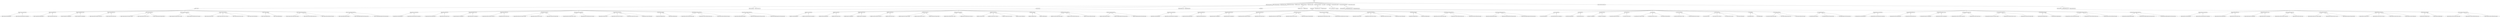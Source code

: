 digraph G { 
rankdir = BT 
"BatteryUsage_weight"[shape = box, style = rounded] 
AndRef0[shape = point] 
AndRef0->"BatteryUsage_LocationFinding"
"BatteryUsage_LocationFinding[GPS]"->AndRef0 [dir = none] 
AndRef1[shape = point] 
AndRef1->"BatteryUsage_LocationFinding"
"BatteryUsage_LocationFinding[radio triangulation]"->AndRef1 [dir = none] 
"BatteryUsage_LocationFinding"[shape = box, style = rounded] 
AndRef2[shape = point] 
AndRef2->"BatteryUsage_FileSharing"
"BatteryUsage_FileSharing[OpenIntent]"->AndRef2 [dir = none] 
AndRef3[shape = point] 
AndRef3->"BatteryUsage_FileSharing"
"BatteryUsage_FileSharing[In house]"->AndRef3 [dir = none] 
"BatteryUsage_FileSharing"[shape = box, style = rounded] 
AndRef4[shape = point] 
AndRef4->"BatteryUsage_ReportSyncing"
"BatteryUsage_ReportSyncing[Explicit]"->AndRef4 [dir = none] 
AndRef5[shape = point] 
AndRef5->"BatteryUsage_ReportSyncing"
"BatteryUsage_ReportSyncing[Implicit]"->AndRef5 [dir = none] 
"BatteryUsage_ReportSyncing"[shape = box, style = rounded] 
AndRef6[shape = point] 
AndRef6->"BatteryUsage_ChatProtocol"
"BatteryUsage_ChatProtocol[XMPP (Open Fire)]"->AndRef6 [dir = none] 
AndRef7[shape = point] 
AndRef7->"BatteryUsage_ChatProtocol"
"BatteryUsage_ChatProtocol[In house]"->AndRef7 [dir = none] 
"BatteryUsage_ChatProtocol"[shape = box, style = rounded] 
AndRef8[shape = point] 
AndRef8->"BatteryUsage_MapAccess"
"BatteryUsage_MapAccess[On Demand (Google)]"->AndRef8 [dir = none] 
AndRef9[shape = point] 
AndRef9->"BatteryUsage_MapAccess"
"BatteryUsage_MapAccess[Cache on server]"->AndRef9 [dir = none] 
AndRef10[shape = point] 
AndRef10->"BatteryUsage_MapAccess"
"BatteryUsage_MapAccess[Preloaded (ESRI)]"->AndRef10 [dir = none] 
"BatteryUsage_MapAccess"[shape = box, style = rounded] 
AndRef11[shape = point] 
AndRef11->"BatteryUsage_HardwarePlatform"
"BatteryUsage_HardwarePlatform[Nexus I (HTC)]"->AndRef11 [dir = none] 
AndRef12[shape = point] 
AndRef12->"BatteryUsage_HardwarePlatform"
"BatteryUsage_HardwarePlatform[Droid (Motorola)]"->AndRef12 [dir = none] 
"BatteryUsage_HardwarePlatform"[shape = box, style = rounded] 
AndRef13[shape = point] 
AndRef13->"BatteryUsage_Connectivity"
"BatteryUsage_Connectivity[Wifi]"->AndRef13 [dir = none] 
AndRef14[shape = point] 
AndRef14->"BatteryUsage_Connectivity"
"BatteryUsage_Connectivity[3G on Nexus I]"->AndRef14 [dir = none] 
AndRef15[shape = point] 
AndRef15->"BatteryUsage_Connectivity"
"BatteryUsage_Connectivity[3G on Droid]"->AndRef15 [dir = none] 
AndRef16[shape = point] 
AndRef16->"BatteryUsage_Connectivity"
"BatteryUsage_Connectivity[Bluetooth]"->AndRef16 [dir = none] 
"BatteryUsage_Connectivity"[shape = box, style = rounded] 
AndRef17[shape = point] 
AndRef17->"BatteryUsage_DataBase"
"BatteryUsage_DataBase[MySQL]"->AndRef17 [dir = none] 
AndRef18[shape = point] 
AndRef18->"BatteryUsage_DataBase"
"BatteryUsage_DataBase[sqLite]"->AndRef18 [dir = none] 
"BatteryUsage_DataBase"[shape = box, style = rounded] 
AndRef19[shape = point] 
AndRef19->"BatteryUsage_ArchitecturalPattern"
"BatteryUsage_ArchitecturalPattern[Peer-to-peer]"->AndRef19 [dir = none] 
AndRef20[shape = point] 
AndRef20->"BatteryUsage_ArchitecturalPattern"
"BatteryUsage_ArchitecturalPattern[Client-Server]"->AndRef20 [dir = none] 
AndRef21[shape = point] 
AndRef21->"BatteryUsage_ArchitecturalPattern"
"BatteryUsage_ArchitecturalPattern[Push-based]"->AndRef21 [dir = none] 
"BatteryUsage_ArchitecturalPattern"[shape = box, style = rounded] 
AndRef22[shape = point] 
AndRef22->"BatteryUsage_DataExchangeFormat"
"BatteryUsage_DataExchangeFormat[XML]"->AndRef22 [dir = none] 
AndRef23[shape = point] 
AndRef23->"BatteryUsage_DataExchangeFormat"
"BatteryUsage_DataExchangeFormat[Compressed XML]"->AndRef23 [dir = none] 
AndRef24[shape = point] 
AndRef24->"BatteryUsage_DataExchangeFormat"
"BatteryUsage_DataExchangeFormat[Unformatted data]"->AndRef24 [dir = none] 
"BatteryUsage_DataExchangeFormat"[shape = box, style = rounded] 
"BatteryUsage"[shape = box, style = rounded] 
AndRef25[shape = point] 
AndRef25->"BatteryUsage"
"BatteryUsage_LocationFinding"->AndRef25 [dir = none] 
"BatteryUsage_FileSharing"->AndRef25 [dir = none] 
"BatteryUsage_ReportSyncing"->AndRef25 [dir = none] 
"BatteryUsage_ChatProtocol"->AndRef25 [dir = none] 
"BatteryUsage_MapAccess"->AndRef25 [dir = none] 
"BatteryUsage_HardwarePlatform"->AndRef25 [dir = none] 
"BatteryUsage_Connectivity"->AndRef25 [dir = none] 
"BatteryUsage_DataBase"->AndRef25 [dir = none] 
"BatteryUsage_ArchitecturalPattern"->AndRef25 [dir = none] 
"BatteryUsage_DataExchangeFormat"->AndRef25 [dir = none] 
"BatteryUsage_best"[shape = box, style = rounded] 
"BatteryUsage_worst"[shape = box, style = rounded] 
"BatteryUsage_Preference"[shape = box, style = rounded] 
AndRef26[shape = point] 
AndRef26->"BatteryUsage_Preference"
"BatteryUsage"->AndRef26 [dir = none] 
"BatteryUsage_best"->AndRef26 [dir = none] 
"BatteryUsage_worst"->AndRef26 [dir = none] 
"ResponseTime_weight"[shape = box, style = rounded] 
AndRef27[shape = point] 
AndRef27->"ResponseTime_LocationFinding"
"ResponseTime_LocationFinding[GPS]"->AndRef27 [dir = none] 
AndRef28[shape = point] 
AndRef28->"ResponseTime_LocationFinding"
"ResponseTime_LocationFinding[radio triangulation]"->AndRef28 [dir = none] 
"ResponseTime_LocationFinding"[shape = box, style = rounded] 
AndRef29[shape = point] 
AndRef29->"ResponseTime_FileSharing"
"ResponseTime_FileSharing[OpenIntent]"->AndRef29 [dir = none] 
AndRef30[shape = point] 
AndRef30->"ResponseTime_FileSharing"
"ResponseTime_FileSharing[In house]"->AndRef30 [dir = none] 
"ResponseTime_FileSharing"[shape = box, style = rounded] 
AndRef31[shape = point] 
AndRef31->"ResponseTime_ReportSyncing"
"ResponseTime_ReportSyncing[Explicit]"->AndRef31 [dir = none] 
AndRef32[shape = point] 
AndRef32->"ResponseTime_ReportSyncing"
"ResponseTime_ReportSyncing[Implicit]"->AndRef32 [dir = none] 
"ResponseTime_ReportSyncing"[shape = box, style = rounded] 
AndRef33[shape = point] 
AndRef33->"ResponseTime_ChatProtocol"
"ResponseTime_ChatProtocol[XMPP (Open Fire)]"->AndRef33 [dir = none] 
AndRef34[shape = point] 
AndRef34->"ResponseTime_ChatProtocol"
"ResponseTime_ChatProtocol[In house]"->AndRef34 [dir = none] 
"ResponseTime_ChatProtocol"[shape = box, style = rounded] 
AndRef35[shape = point] 
AndRef35->"ResponseTime_MapAccess"
"ResponseTime_MapAccess[On Demand (Google)]"->AndRef35 [dir = none] 
AndRef36[shape = point] 
AndRef36->"ResponseTime_MapAccess"
"ResponseTime_MapAccess[Cache on server]"->AndRef36 [dir = none] 
AndRef37[shape = point] 
AndRef37->"ResponseTime_MapAccess"
"ResponseTime_MapAccess[Preloaded (ESRI)]"->AndRef37 [dir = none] 
"ResponseTime_MapAccess"[shape = box, style = rounded] 
AndRef38[shape = point] 
AndRef38->"ResponseTime_HardwarePlatform"
"ResponseTime_HardwarePlatform[Nexus I (HTC)]"->AndRef38 [dir = none] 
AndRef39[shape = point] 
AndRef39->"ResponseTime_HardwarePlatform"
"ResponseTime_HardwarePlatform[Droid (Motorola)]"->AndRef39 [dir = none] 
"ResponseTime_HardwarePlatform"[shape = box, style = rounded] 
AndRef40[shape = point] 
AndRef40->"ResponseTime_Connectivity"
"ResponseTime_Connectivity[Wifi]"->AndRef40 [dir = none] 
AndRef41[shape = point] 
AndRef41->"ResponseTime_Connectivity"
"ResponseTime_Connectivity[3G on Nexus I]"->AndRef41 [dir = none] 
AndRef42[shape = point] 
AndRef42->"ResponseTime_Connectivity"
"ResponseTime_Connectivity[3G on Droid]"->AndRef42 [dir = none] 
AndRef43[shape = point] 
AndRef43->"ResponseTime_Connectivity"
"ResponseTime_Connectivity[Bluetooth]"->AndRef43 [dir = none] 
"ResponseTime_Connectivity"[shape = box, style = rounded] 
AndRef44[shape = point] 
AndRef44->"ResponseTime_DataBase"
"ResponseTime_DataBase[MySQL]"->AndRef44 [dir = none] 
AndRef45[shape = point] 
AndRef45->"ResponseTime_DataBase"
"ResponseTime_DataBase[sqLite]"->AndRef45 [dir = none] 
"ResponseTime_DataBase"[shape = box, style = rounded] 
AndRef46[shape = point] 
AndRef46->"ResponseTime_ArchitecturalPattern"
"ResponseTime_ArchitecturalPattern[Peer-to-peer]"->AndRef46 [dir = none] 
AndRef47[shape = point] 
AndRef47->"ResponseTime_ArchitecturalPattern"
"ResponseTime_ArchitecturalPattern[Client-Server]"->AndRef47 [dir = none] 
AndRef48[shape = point] 
AndRef48->"ResponseTime_ArchitecturalPattern"
"ResponseTime_ArchitecturalPattern[Push-based]"->AndRef48 [dir = none] 
"ResponseTime_ArchitecturalPattern"[shape = box, style = rounded] 
AndRef49[shape = point] 
AndRef49->"ResponseTime_DataExchangeFormat"
"ResponseTime_DataExchangeFormat[XML]"->AndRef49 [dir = none] 
AndRef50[shape = point] 
AndRef50->"ResponseTime_DataExchangeFormat"
"ResponseTime_DataExchangeFormat[Compressed XML]"->AndRef50 [dir = none] 
AndRef51[shape = point] 
AndRef51->"ResponseTime_DataExchangeFormat"
"ResponseTime_DataExchangeFormat[Unformatted data]"->AndRef51 [dir = none] 
"ResponseTime_DataExchangeFormat"[shape = box, style = rounded] 
"ResponseTime"[shape = box, style = rounded] 
AndRef52[shape = point] 
AndRef52->"ResponseTime"
"ResponseTime_LocationFinding"->AndRef52 [dir = none] 
"ResponseTime_FileSharing"->AndRef52 [dir = none] 
"ResponseTime_ReportSyncing"->AndRef52 [dir = none] 
"ResponseTime_ChatProtocol"->AndRef52 [dir = none] 
"ResponseTime_MapAccess"->AndRef52 [dir = none] 
"ResponseTime_HardwarePlatform"->AndRef52 [dir = none] 
"ResponseTime_Connectivity"->AndRef52 [dir = none] 
"ResponseTime_DataBase"->AndRef52 [dir = none] 
"ResponseTime_ArchitecturalPattern"->AndRef52 [dir = none] 
"ResponseTime_DataExchangeFormat"->AndRef52 [dir = none] 
"ResponseTime_worst"[shape = box, style = rounded] 
"ResponseTime_best"[shape = box, style = rounded] 
"ResponseTime_Preference"[shape = box, style = rounded] 
AndRef53[shape = point] 
AndRef53->"ResponseTime_Preference"
"ResponseTime"->AndRef53 [dir = none] 
"ResponseTime_worst"->AndRef53 [dir = none] 
"ResponseTime_best"->AndRef53 [dir = none] 
"Reliability_weight"[shape = box, style = rounded] 
AndRef54[shape = point] 
AndRef54->"Reliability_LocationFinding"
"Reliability_LocationFinding[GPS]"->AndRef54 [dir = none] 
AndRef55[shape = point] 
AndRef55->"Reliability_LocationFinding"
"Reliability_LocationFinding[radio triangulation]"->AndRef55 [dir = none] 
"Reliability_LocationFinding"[shape = box, style = rounded] 
AndRef56[shape = point] 
AndRef56->"Reliability_FileSharing"
"Reliability_FileSharing[OpenIntent]"->AndRef56 [dir = none] 
AndRef57[shape = point] 
AndRef57->"Reliability_FileSharing"
"Reliability_FileSharing[In house]"->AndRef57 [dir = none] 
"Reliability_FileSharing"[shape = box, style = rounded] 
AndRef58[shape = point] 
AndRef58->"Reliability_ReportSyncing"
"Reliability_ReportSyncing[Explicit]"->AndRef58 [dir = none] 
AndRef59[shape = point] 
AndRef59->"Reliability_ReportSyncing"
"Reliability_ReportSyncing[Implicit]"->AndRef59 [dir = none] 
"Reliability_ReportSyncing"[shape = box, style = rounded] 
AndRef60[shape = point] 
AndRef60->"Reliability_ChatProtocol"
"Reliability_ChatProtocol[XMPP (Open Fire)]"->AndRef60 [dir = none] 
AndRef61[shape = point] 
AndRef61->"Reliability_ChatProtocol"
"Reliability_ChatProtocol[In house]"->AndRef61 [dir = none] 
"Reliability_ChatProtocol"[shape = box, style = rounded] 
AndRef62[shape = point] 
AndRef62->"Reliability_MapAccess"
"Reliability_MapAccess[On Demand (Google)]"->AndRef62 [dir = none] 
AndRef63[shape = point] 
AndRef63->"Reliability_MapAccess"
"Reliability_MapAccess[Cache on server]"->AndRef63 [dir = none] 
AndRef64[shape = point] 
AndRef64->"Reliability_MapAccess"
"Reliability_MapAccess[Preloaded (ESRI)]"->AndRef64 [dir = none] 
"Reliability_MapAccess"[shape = box, style = rounded] 
AndRef65[shape = point] 
AndRef65->"Reliability_HardwarePlatform"
"Reliability_HardwarePlatform[Nexus I (HTC)]"->AndRef65 [dir = none] 
AndRef66[shape = point] 
AndRef66->"Reliability_HardwarePlatform"
"Reliability_HardwarePlatform[Droid (Motorola)]"->AndRef66 [dir = none] 
"Reliability_HardwarePlatform"[shape = box, style = rounded] 
AndRef67[shape = point] 
AndRef67->"Reliability_Connectivity"
"Reliability_Connectivity[Wifi]"->AndRef67 [dir = none] 
AndRef68[shape = point] 
AndRef68->"Reliability_Connectivity"
"Reliability_Connectivity[3G on Nexus I]"->AndRef68 [dir = none] 
AndRef69[shape = point] 
AndRef69->"Reliability_Connectivity"
"Reliability_Connectivity[3G on Droid]"->AndRef69 [dir = none] 
AndRef70[shape = point] 
AndRef70->"Reliability_Connectivity"
"Reliability_Connectivity[Bluetooth]"->AndRef70 [dir = none] 
"Reliability_Connectivity"[shape = box, style = rounded] 
AndRef71[shape = point] 
AndRef71->"Reliability_DataBase"
"Reliability_DataBase[MySQL]"->AndRef71 [dir = none] 
AndRef72[shape = point] 
AndRef72->"Reliability_DataBase"
"Reliability_DataBase[sqLite]"->AndRef72 [dir = none] 
"Reliability_DataBase"[shape = box, style = rounded] 
AndRef73[shape = point] 
AndRef73->"Reliability_ArchitecturalPattern"
"Reliability_ArchitecturalPattern[Peer-to-peer]"->AndRef73 [dir = none] 
AndRef74[shape = point] 
AndRef74->"Reliability_ArchitecturalPattern"
"Reliability_ArchitecturalPattern[Client-Server]"->AndRef74 [dir = none] 
AndRef75[shape = point] 
AndRef75->"Reliability_ArchitecturalPattern"
"Reliability_ArchitecturalPattern[Push-based]"->AndRef75 [dir = none] 
"Reliability_ArchitecturalPattern"[shape = box, style = rounded] 
AndRef76[shape = point] 
AndRef76->"Reliability_DataExchangeFormat"
"Reliability_DataExchangeFormat[XML]"->AndRef76 [dir = none] 
AndRef77[shape = point] 
AndRef77->"Reliability_DataExchangeFormat"
"Reliability_DataExchangeFormat[Compressed XML]"->AndRef77 [dir = none] 
AndRef78[shape = point] 
AndRef78->"Reliability_DataExchangeFormat"
"Reliability_DataExchangeFormat[Unformatted data]"->AndRef78 [dir = none] 
"Reliability_DataExchangeFormat"[shape = box, style = rounded] 
"Reliability"[shape = box, style = rounded] 
AndRef79[shape = point] 
AndRef79->"Reliability"
"Reliability_LocationFinding"->AndRef79 [dir = none] 
"Reliability_FileSharing"->AndRef79 [dir = none] 
"Reliability_ReportSyncing"->AndRef79 [dir = none] 
"Reliability_ChatProtocol"->AndRef79 [dir = none] 
"Reliability_MapAccess"->AndRef79 [dir = none] 
"Reliability_HardwarePlatform"->AndRef79 [dir = none] 
"Reliability_Connectivity"->AndRef79 [dir = none] 
"Reliability_DataBase"->AndRef79 [dir = none] 
"Reliability_ArchitecturalPattern"->AndRef79 [dir = none] 
"Reliability_DataExchangeFormat"->AndRef79 [dir = none] 
"Reliability_worst"[shape = box, style = rounded] 
"Reliability_best"[shape = box, style = rounded] 
"Reliability_Preference"[shape = box, style = rounded] 
AndRef80[shape = point] 
AndRef80->"Reliability_Preference"
"Reliability"->AndRef80 [dir = none] 
"Reliability_worst"->AndRef80 [dir = none] 
"Reliability_best"->AndRef80 [dir = none] 
"RampUpTime_weight"[shape = box, style = rounded] 
AndRef81[shape = point] 
AndRef81->"RampUpTime_LocationFinding"
"RampUpTime_LocationFinding[GPS]"->AndRef81 [dir = none] 
AndRef82[shape = point] 
AndRef82->"RampUpTime_LocationFinding"
"RampUpTime_LocationFinding[radio triangulation]"->AndRef82 [dir = none] 
"RampUpTime_LocationFinding"[shape = box, style = rounded] 
AndRef83[shape = point] 
AndRef83->"RampUpTime_FileSharing"
"RampUpTime_FileSharing[OpenIntent]"->AndRef83 [dir = none] 
AndRef84[shape = point] 
AndRef84->"RampUpTime_FileSharing"
"RampUpTime_FileSharing[In house]"->AndRef84 [dir = none] 
"RampUpTime_FileSharing"[shape = box, style = rounded] 
AndRef85[shape = point] 
AndRef85->"RampUpTime_ReportSyncing"
"RampUpTime_ReportSyncing[Explicit]"->AndRef85 [dir = none] 
AndRef86[shape = point] 
AndRef86->"RampUpTime_ReportSyncing"
"RampUpTime_ReportSyncing[Implicit]"->AndRef86 [dir = none] 
"RampUpTime_ReportSyncing"[shape = box, style = rounded] 
AndRef87[shape = point] 
AndRef87->"RampUpTime_ChatProtocol"
"RampUpTime_ChatProtocol[XMPP (Open Fire)]"->AndRef87 [dir = none] 
AndRef88[shape = point] 
AndRef88->"RampUpTime_ChatProtocol"
"RampUpTime_ChatProtocol[In house]"->AndRef88 [dir = none] 
"RampUpTime_ChatProtocol"[shape = box, style = rounded] 
AndRef89[shape = point] 
AndRef89->"RampUpTime_MapAccess"
"RampUpTime_MapAccess[On Demand (Google)]"->AndRef89 [dir = none] 
AndRef90[shape = point] 
AndRef90->"RampUpTime_MapAccess"
"RampUpTime_MapAccess[Cache on server]"->AndRef90 [dir = none] 
AndRef91[shape = point] 
AndRef91->"RampUpTime_MapAccess"
"RampUpTime_MapAccess[Preloaded (ESRI)]"->AndRef91 [dir = none] 
"RampUpTime_MapAccess"[shape = box, style = rounded] 
AndRef92[shape = point] 
AndRef92->"RampUpTime_HardwarePlatform"
"RampUpTime_HardwarePlatform[Nexus I (HTC)]"->AndRef92 [dir = none] 
AndRef93[shape = point] 
AndRef93->"RampUpTime_HardwarePlatform"
"RampUpTime_HardwarePlatform[Droid (Motorola)]"->AndRef93 [dir = none] 
"RampUpTime_HardwarePlatform"[shape = box, style = rounded] 
AndRef94[shape = point] 
AndRef94->"RampUpTime_Connectivity"
"RampUpTime_Connectivity[Wifi]"->AndRef94 [dir = none] 
AndRef95[shape = point] 
AndRef95->"RampUpTime_Connectivity"
"RampUpTime_Connectivity[3G on Nexus I]"->AndRef95 [dir = none] 
AndRef96[shape = point] 
AndRef96->"RampUpTime_Connectivity"
"RampUpTime_Connectivity[3G on Droid]"->AndRef96 [dir = none] 
AndRef97[shape = point] 
AndRef97->"RampUpTime_Connectivity"
"RampUpTime_Connectivity[Bluetooth]"->AndRef97 [dir = none] 
"RampUpTime_Connectivity"[shape = box, style = rounded] 
AndRef98[shape = point] 
AndRef98->"RampUpTime_DataBase"
"RampUpTime_DataBase[MySQL]"->AndRef98 [dir = none] 
AndRef99[shape = point] 
AndRef99->"RampUpTime_DataBase"
"RampUpTime_DataBase[sqLite]"->AndRef99 [dir = none] 
"RampUpTime_DataBase"[shape = box, style = rounded] 
AndRef100[shape = point] 
AndRef100->"RampUpTime_ArchitecturalPattern"
"RampUpTime_ArchitecturalPattern[Peer-to-peer]"->AndRef100 [dir = none] 
AndRef101[shape = point] 
AndRef101->"RampUpTime_ArchitecturalPattern"
"RampUpTime_ArchitecturalPattern[Client-Server]"->AndRef101 [dir = none] 
AndRef102[shape = point] 
AndRef102->"RampUpTime_ArchitecturalPattern"
"RampUpTime_ArchitecturalPattern[Push-based]"->AndRef102 [dir = none] 
"RampUpTime_ArchitecturalPattern"[shape = box, style = rounded] 
AndRef103[shape = point] 
AndRef103->"RampUpTime_DataExchangeFormat"
"RampUpTime_DataExchangeFormat[XML]"->AndRef103 [dir = none] 
AndRef104[shape = point] 
AndRef104->"RampUpTime_DataExchangeFormat"
"RampUpTime_DataExchangeFormat[Compressed XML]"->AndRef104 [dir = none] 
AndRef105[shape = point] 
AndRef105->"RampUpTime_DataExchangeFormat"
"RampUpTime_DataExchangeFormat[Unformatted data]"->AndRef105 [dir = none] 
"RampUpTime_DataExchangeFormat"[shape = box, style = rounded] 
"RampUpTime"[shape = box, style = rounded] 
AndRef106[shape = point] 
AndRef106->"RampUpTime"
"RampUpTime_LocationFinding"->AndRef106 [dir = none] 
"RampUpTime_FileSharing"->AndRef106 [dir = none] 
"RampUpTime_ReportSyncing"->AndRef106 [dir = none] 
"RampUpTime_ChatProtocol"->AndRef106 [dir = none] 
"RampUpTime_MapAccess"->AndRef106 [dir = none] 
"RampUpTime_HardwarePlatform"->AndRef106 [dir = none] 
"RampUpTime_Connectivity"->AndRef106 [dir = none] 
"RampUpTime_DataBase"->AndRef106 [dir = none] 
"RampUpTime_ArchitecturalPattern"->AndRef106 [dir = none] 
"RampUpTime_DataExchangeFormat"->AndRef106 [dir = none] 
"RampUpTime_worst"[shape = box, style = rounded] 
"RampUpTime_best"[shape = box, style = rounded] 
"RampUpTime_Preference"[shape = box, style = rounded] 
AndRef107[shape = point] 
AndRef107->"RampUpTime_Preference"
"RampUpTime"->AndRef107 [dir = none] 
"RampUpTime_worst"->AndRef107 [dir = none] 
"RampUpTime_best"->AndRef107 [dir = none] 
"Cost_weight"[shape = box, style = rounded] 
AndRef108[shape = point] 
AndRef108->"Cost_LocationFinding"
"Cost_LocationFinding[GPS]"->AndRef108 [dir = none] 
AndRef109[shape = point] 
AndRef109->"Cost_LocationFinding"
"Cost_LocationFinding[radio triangulation]"->AndRef109 [dir = none] 
"Cost_LocationFinding"[shape = box, style = rounded] 
AndRef110[shape = point] 
AndRef110->"Cost_FileSharing"
"Cost_FileSharing[OpenIntent]"->AndRef110 [dir = none] 
AndRef111[shape = point] 
AndRef111->"Cost_FileSharing"
"Cost_FileSharing[In house]"->AndRef111 [dir = none] 
"Cost_FileSharing"[shape = box, style = rounded] 
AndRef112[shape = point] 
AndRef112->"Cost_ReportSyncing"
"Cost_ReportSyncing[Explicit]"->AndRef112 [dir = none] 
AndRef113[shape = point] 
AndRef113->"Cost_ReportSyncing"
"Cost_ReportSyncing[Implicit]"->AndRef113 [dir = none] 
"Cost_ReportSyncing"[shape = box, style = rounded] 
AndRef114[shape = point] 
AndRef114->"Cost_ChatProtocol"
"Cost_ChatProtocol[XMPP (Open Fire)]"->AndRef114 [dir = none] 
AndRef115[shape = point] 
AndRef115->"Cost_ChatProtocol"
"Cost_ChatProtocol[In house]"->AndRef115 [dir = none] 
"Cost_ChatProtocol"[shape = box, style = rounded] 
AndRef116[shape = point] 
AndRef116->"Cost_MapAccess"
"Cost_MapAccess[On Demand (Google)]"->AndRef116 [dir = none] 
AndRef117[shape = point] 
AndRef117->"Cost_MapAccess"
"Cost_MapAccess[Cache on server]"->AndRef117 [dir = none] 
AndRef118[shape = point] 
AndRef118->"Cost_MapAccess"
"Cost_MapAccess[Preloaded (ESRI)]"->AndRef118 [dir = none] 
"Cost_MapAccess"[shape = box, style = rounded] 
AndRef119[shape = point] 
AndRef119->"Cost_HardwarePlatform"
"Cost_HardwarePlatform[Nexus I (HTC)]"->AndRef119 [dir = none] 
AndRef120[shape = point] 
AndRef120->"Cost_HardwarePlatform"
"Cost_HardwarePlatform[Droid (Motorola)]"->AndRef120 [dir = none] 
"Cost_HardwarePlatform"[shape = box, style = rounded] 
AndRef121[shape = point] 
AndRef121->"Cost_Connectivity"
"Cost_Connectivity[Wifi]"->AndRef121 [dir = none] 
AndRef122[shape = point] 
AndRef122->"Cost_Connectivity"
"Cost_Connectivity[3G on Nexus I]"->AndRef122 [dir = none] 
AndRef123[shape = point] 
AndRef123->"Cost_Connectivity"
"Cost_Connectivity[3G on Droid]"->AndRef123 [dir = none] 
AndRef124[shape = point] 
AndRef124->"Cost_Connectivity"
"Cost_Connectivity[Bluetooth]"->AndRef124 [dir = none] 
"Cost_Connectivity"[shape = box, style = rounded] 
AndRef125[shape = point] 
AndRef125->"Cost_DataBase"
"Cost_DataBase[MySQL]"->AndRef125 [dir = none] 
AndRef126[shape = point] 
AndRef126->"Cost_DataBase"
"Cost_DataBase[sqLite]"->AndRef126 [dir = none] 
"Cost_DataBase"[shape = box, style = rounded] 
AndRef127[shape = point] 
AndRef127->"Cost_ArchitecturalPattern"
"Cost_ArchitecturalPattern[Peer-to-peer]"->AndRef127 [dir = none] 
AndRef128[shape = point] 
AndRef128->"Cost_ArchitecturalPattern"
"Cost_ArchitecturalPattern[Client-Server]"->AndRef128 [dir = none] 
AndRef129[shape = point] 
AndRef129->"Cost_ArchitecturalPattern"
"Cost_ArchitecturalPattern[Push-based]"->AndRef129 [dir = none] 
"Cost_ArchitecturalPattern"[shape = box, style = rounded] 
AndRef130[shape = point] 
AndRef130->"Cost_DataExchangeFormat"
"Cost_DataExchangeFormat[XML]"->AndRef130 [dir = none] 
AndRef131[shape = point] 
AndRef131->"Cost_DataExchangeFormat"
"Cost_DataExchangeFormat[Compressed XML]"->AndRef131 [dir = none] 
AndRef132[shape = point] 
AndRef132->"Cost_DataExchangeFormat"
"Cost_DataExchangeFormat[Unformatted data]"->AndRef132 [dir = none] 
"Cost_DataExchangeFormat"[shape = box, style = rounded] 
"Cost"[shape = box, style = rounded] 
AndRef133[shape = point] 
AndRef133->"Cost"
"Cost_LocationFinding"->AndRef133 [dir = none] 
"Cost_FileSharing"->AndRef133 [dir = none] 
"Cost_ReportSyncing"->AndRef133 [dir = none] 
"Cost_ChatProtocol"->AndRef133 [dir = none] 
"Cost_MapAccess"->AndRef133 [dir = none] 
"Cost_HardwarePlatform"->AndRef133 [dir = none] 
"Cost_Connectivity"->AndRef133 [dir = none] 
"Cost_DataBase"->AndRef133 [dir = none] 
"Cost_ArchitecturalPattern"->AndRef133 [dir = none] 
"Cost_DataExchangeFormat"->AndRef133 [dir = none] 
"Cost_worst"[shape = box, style = rounded] 
"Cost_best"[shape = box, style = rounded] 
"Cost_Preference"[shape = box, style = rounded] 
AndRef134[shape = point] 
AndRef134->"Cost_Preference"
"Cost"->AndRef134 [dir = none] 
"Cost_worst"->AndRef134 [dir = none] 
"Cost_best"->AndRef134 [dir = none] 
"DevelopmentTime_weight"[shape = box, style = rounded] 
AndRef135[shape = point] 
AndRef135->"DevelopmentTime_LocationFinding"
"DevelopmentTime_LocationFinding[GPS]"->AndRef135 [dir = none] 
AndRef136[shape = point] 
AndRef136->"DevelopmentTime_LocationFinding"
"DevelopmentTime_LocationFinding[radio triangulation]"->AndRef136 [dir = none] 
"DevelopmentTime_LocationFinding"[shape = box, style = rounded] 
AndRef137[shape = point] 
AndRef137->"DevelopmentTime_FileSharing"
"DevelopmentTime_FileSharing[OpenIntent]"->AndRef137 [dir = none] 
AndRef138[shape = point] 
AndRef138->"DevelopmentTime_FileSharing"
"DevelopmentTime_FileSharing[In house]"->AndRef138 [dir = none] 
"DevelopmentTime_FileSharing"[shape = box, style = rounded] 
AndRef139[shape = point] 
AndRef139->"DevelopmentTime_ReportSyncing"
"DevelopmentTime_ReportSyncing[Explicit]"->AndRef139 [dir = none] 
AndRef140[shape = point] 
AndRef140->"DevelopmentTime_ReportSyncing"
"DevelopmentTime_ReportSyncing[Implicit]"->AndRef140 [dir = none] 
"DevelopmentTime_ReportSyncing"[shape = box, style = rounded] 
AndRef141[shape = point] 
AndRef141->"DevelopmentTime_ChatProtocol"
"DevelopmentTime_ChatProtocol[XMPP (Open Fire)]"->AndRef141 [dir = none] 
AndRef142[shape = point] 
AndRef142->"DevelopmentTime_ChatProtocol"
"DevelopmentTime_ChatProtocol[In house]"->AndRef142 [dir = none] 
"DevelopmentTime_ChatProtocol"[shape = box, style = rounded] 
AndRef143[shape = point] 
AndRef143->"DevelopmentTime_MapAccess"
"DevelopmentTime_MapAccess[On Demand (Google)]"->AndRef143 [dir = none] 
AndRef144[shape = point] 
AndRef144->"DevelopmentTime_MapAccess"
"DevelopmentTime_MapAccess[Cache on server]"->AndRef144 [dir = none] 
AndRef145[shape = point] 
AndRef145->"DevelopmentTime_MapAccess"
"DevelopmentTime_MapAccess[Preloaded (ESRI)]"->AndRef145 [dir = none] 
"DevelopmentTime_MapAccess"[shape = box, style = rounded] 
AndRef146[shape = point] 
AndRef146->"DevelopmentTime_DataBase"
"DevelopmentTime_DataBase[MySQL]"->AndRef146 [dir = none] 
AndRef147[shape = point] 
AndRef147->"DevelopmentTime_DataBase"
"DevelopmentTime_DataBase[sqLite]"->AndRef147 [dir = none] 
"DevelopmentTime_DataBase"[shape = box, style = rounded] 
AndRef148[shape = point] 
AndRef148->"DevelopmentTime_ArchitecturalPattern"
"DevelopmentTime_ArchitecturalPattern[Peer-to-peer]"->AndRef148 [dir = none] 
AndRef149[shape = point] 
AndRef149->"DevelopmentTime_ArchitecturalPattern"
"DevelopmentTime_ArchitecturalPattern[Client-Server]"->AndRef149 [dir = none] 
AndRef150[shape = point] 
AndRef150->"DevelopmentTime_ArchitecturalPattern"
"DevelopmentTime_ArchitecturalPattern[Push-based]"->AndRef150 [dir = none] 
"DevelopmentTime_ArchitecturalPattern"[shape = box, style = rounded] 
AndRef151[shape = point] 
AndRef151->"DevelopmentTime_DataExchangeFormat"
"DevelopmentTime_DataExchangeFormat[XML]"->AndRef151 [dir = none] 
AndRef152[shape = point] 
AndRef152->"DevelopmentTime_DataExchangeFormat"
"DevelopmentTime_DataExchangeFormat[Compressed XML]"->AndRef152 [dir = none] 
AndRef153[shape = point] 
AndRef153->"DevelopmentTime_DataExchangeFormat"
"DevelopmentTime_DataExchangeFormat[Unformatted data]"->AndRef153 [dir = none] 
"DevelopmentTime_DataExchangeFormat"[shape = box, style = rounded] 
"DevelopmentTime"[shape = box, style = rounded] 
AndRef154[shape = point] 
AndRef154->"DevelopmentTime"
"DevelopmentTime_LocationFinding"->AndRef154 [dir = none] 
"DevelopmentTime_FileSharing"->AndRef154 [dir = none] 
"DevelopmentTime_ReportSyncing"->AndRef154 [dir = none] 
"DevelopmentTime_ChatProtocol"->AndRef154 [dir = none] 
"DevelopmentTime_MapAccess"->AndRef154 [dir = none] 
"DevelopmentTime_DataBase"->AndRef154 [dir = none] 
"DevelopmentTime_ArchitecturalPattern"->AndRef154 [dir = none] 
"DevelopmentTime_DataExchangeFormat"->AndRef154 [dir = none] 
"DevelopmentTime_worst"[shape = box, style = rounded] 
"DevelopmentTime_best"[shape = box, style = rounded] 
"DevelopmentTime_Preference"[shape = box, style = rounded] 
AndRef155[shape = point] 
AndRef155->"DevelopmentTime_Preference"
"DevelopmentTime"->AndRef155 [dir = none] 
"DevelopmentTime_worst"->AndRef155 [dir = none] 
"DevelopmentTime_best"->AndRef155 [dir = none] 
"DeploymentTime_weight"[shape = box, style = rounded] 
AndRef156[shape = point] 
AndRef156->"DeploymentTime_LocationFinding"
"DeploymentTime_LocationFinding[GPS]"->AndRef156 [dir = none] 
AndRef157[shape = point] 
AndRef157->"DeploymentTime_LocationFinding"
"DeploymentTime_LocationFinding[radio triangulation]"->AndRef157 [dir = none] 
"DeploymentTime_LocationFinding"[shape = box, style = rounded] 
AndRef158[shape = point] 
AndRef158->"DeploymentTime_FileSharing"
"DeploymentTime_FileSharing[OpenIntent]"->AndRef158 [dir = none] 
AndRef159[shape = point] 
AndRef159->"DeploymentTime_FileSharing"
"DeploymentTime_FileSharing[In house]"->AndRef159 [dir = none] 
"DeploymentTime_FileSharing"[shape = box, style = rounded] 
AndRef160[shape = point] 
AndRef160->"DeploymentTime_ReportSyncing"
"DeploymentTime_ReportSyncing[Explicit]"->AndRef160 [dir = none] 
AndRef161[shape = point] 
AndRef161->"DeploymentTime_ReportSyncing"
"DeploymentTime_ReportSyncing[Implicit]"->AndRef161 [dir = none] 
"DeploymentTime_ReportSyncing"[shape = box, style = rounded] 
AndRef162[shape = point] 
AndRef162->"DeploymentTime_ChatProtocol"
"DeploymentTime_ChatProtocol[XMPP (Open Fire)]"->AndRef162 [dir = none] 
AndRef163[shape = point] 
AndRef163->"DeploymentTime_ChatProtocol"
"DeploymentTime_ChatProtocol[In house]"->AndRef163 [dir = none] 
"DeploymentTime_ChatProtocol"[shape = box, style = rounded] 
AndRef164[shape = point] 
AndRef164->"DeploymentTime_MapAccess"
"DeploymentTime_MapAccess[On Demand (Google)]"->AndRef164 [dir = none] 
AndRef165[shape = point] 
AndRef165->"DeploymentTime_MapAccess"
"DeploymentTime_MapAccess[Cache on server]"->AndRef165 [dir = none] 
AndRef166[shape = point] 
AndRef166->"DeploymentTime_MapAccess"
"DeploymentTime_MapAccess[Preloaded (ESRI)]"->AndRef166 [dir = none] 
"DeploymentTime_MapAccess"[shape = box, style = rounded] 
AndRef167[shape = point] 
AndRef167->"DeploymentTime_Connectivity"
"DeploymentTime_Connectivity[Wifi]"->AndRef167 [dir = none] 
AndRef168[shape = point] 
AndRef168->"DeploymentTime_Connectivity"
"DeploymentTime_Connectivity[3G on Nexus I]"->AndRef168 [dir = none] 
AndRef169[shape = point] 
AndRef169->"DeploymentTime_Connectivity"
"DeploymentTime_Connectivity[3G on Droid]"->AndRef169 [dir = none] 
AndRef170[shape = point] 
AndRef170->"DeploymentTime_Connectivity"
"DeploymentTime_Connectivity[Bluetooth]"->AndRef170 [dir = none] 
"DeploymentTime_Connectivity"[shape = box, style = rounded] 
AndRef171[shape = point] 
AndRef171->"DeploymentTime_DataBase"
"DeploymentTime_DataBase[MySQL]"->AndRef171 [dir = none] 
AndRef172[shape = point] 
AndRef172->"DeploymentTime_DataBase"
"DeploymentTime_DataBase[sqLite]"->AndRef172 [dir = none] 
"DeploymentTime_DataBase"[shape = box, style = rounded] 
AndRef173[shape = point] 
AndRef173->"DeploymentTime_ArchitecturalPattern"
"DeploymentTime_ArchitecturalPattern[Peer-to-peer]"->AndRef173 [dir = none] 
AndRef174[shape = point] 
AndRef174->"DeploymentTime_ArchitecturalPattern"
"DeploymentTime_ArchitecturalPattern[Client-Server]"->AndRef174 [dir = none] 
AndRef175[shape = point] 
AndRef175->"DeploymentTime_ArchitecturalPattern"
"DeploymentTime_ArchitecturalPattern[Push-based]"->AndRef175 [dir = none] 
"DeploymentTime_ArchitecturalPattern"[shape = box, style = rounded] 
"DeploymentTime"[shape = box, style = rounded] 
AndRef176[shape = point] 
AndRef176->"DeploymentTime"
"DeploymentTime_LocationFinding"->AndRef176 [dir = none] 
"DeploymentTime_FileSharing"->AndRef176 [dir = none] 
"DeploymentTime_ReportSyncing"->AndRef176 [dir = none] 
"DeploymentTime_ChatProtocol"->AndRef176 [dir = none] 
"DeploymentTime_MapAccess"->AndRef176 [dir = none] 
"DeploymentTime_Connectivity"->AndRef176 [dir = none] 
"DeploymentTime_DataBase"->AndRef176 [dir = none] 
"DeploymentTime_ArchitecturalPattern"->AndRef176 [dir = none] 
"DeploymentTime_worst"[shape = box, style = rounded] 
"DeploymentTime_best"[shape = box, style = rounded] 
"DeploymentTime_Preference"[shape = box, style = rounded] 
AndRef177[shape = point] 
AndRef177->"DeploymentTime_Preference"
"DeploymentTime"->AndRef177 [dir = none] 
"DeploymentTime_worst"->AndRef177 [dir = none] 
"DeploymentTime_best"->AndRef177 [dir = none] 
"NB"[shape = box, style = rounded] 
AndRef178[shape = point] 
AndRef178->"NB"
"BatteryUsage_weight"->AndRef178 [dir = none] 
"BatteryUsage_Preference"->AndRef178 [dir = none] 
"ResponseTime_weight"->AndRef178 [dir = none] 
"ResponseTime_Preference"->AndRef178 [dir = none] 
"Reliability_weight"->AndRef178 [dir = none] 
"Reliability_Preference"->AndRef178 [dir = none] 
"RampUpTime_weight"->AndRef178 [dir = none] 
"RampUpTime_Preference"->AndRef178 [dir = none] 
"Cost_weight"->AndRef178 [dir = none] 
"Cost_Preference"->AndRef178 [dir = none] 
"DevelopmentTime_weight"->AndRef178 [dir = none] 
"DevelopmentTime_Preference"->AndRef178 [dir = none] 
"DeploymentTime_weight"->AndRef178 [dir = none] 
"DeploymentTime_Preference"->AndRef178 [dir = none] 
}
